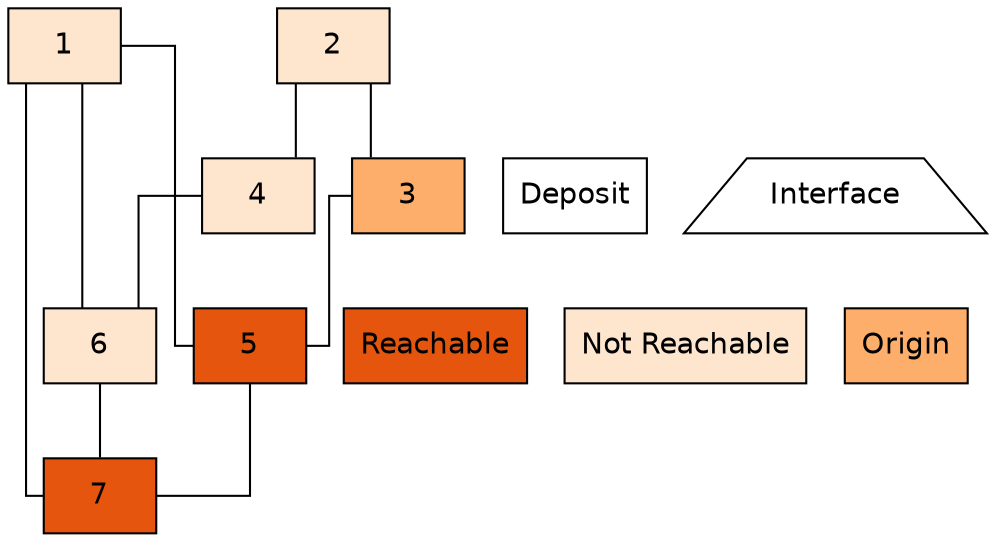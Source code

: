 digraph to_dot {
  style="";
  colorscheme=oranges3;
  dpi="";
  URL="http://www.tsdye.com";
  margin="";
  bgcolor="transparent";
  fontname=helvetica;
  fontsize=14;
  fontcolor="/x11/black";
  splines=ortho;
  page="";
  size="";
  ratio="";
  label="";
  labelloc=t;
  "1" [shape=box] [label="1"] [style=filled] [fontname=helvetica] [fontsize=14] [colorscheme=oranges3] [color="/x11/black"] [fillcolor=1] [fontcolor="/x11/black"] [URL="http://www.tsdye.com"];
  "2" [shape=box] [label="2"] [style=filled] [fontname=helvetica] [fontsize=14] [colorscheme=oranges3] [color="/x11/black"] [fillcolor=1] [fontcolor="/x11/black"] [URL="http://www.tsdye.com"];
  "3" [shape=box] [label="3"] [style=filled] [fontname=helvetica] [fontsize=14] [colorscheme=oranges3] [color="/x11/black"] [fillcolor=2] [fontcolor="/x11/black"] [URL="http://www.tsdye.com"];
  "4" [shape=box] [label="4"] [style=filled] [fontname=helvetica] [fontsize=14] [colorscheme=oranges3] [color="/x11/black"] [fillcolor=1] [fontcolor="/x11/black"] [URL="http://www.tsdye.com"];
  "5" [shape=box] [label="5"] [style=filled] [fontname=helvetica] [fontsize=14] [colorscheme=oranges3] [color="/x11/black"] [fillcolor=3] [fontcolor="/x11/black"] [URL="http://www.tsdye.com"];
  "6" [shape=box] [label="6"] [style=filled] [fontname=helvetica] [fontsize=14] [colorscheme=oranges3] [color="/x11/black"] [fillcolor=1] [fontcolor="/x11/black"] [URL="http://www.tsdye.com"];
  "7" [shape=box] [label="7"] [style=filled] [fontname=helvetica] [fontsize=14] [colorscheme=oranges3] [color="/x11/black"] [fillcolor=3] [fontcolor="/x11/black"] [URL="http://www.tsdye.com"];
  "REACHABLE" [shape=box] [label="Reachable"] [style=filled] [fontname=helvetica] [fontsize=14] [colorscheme=oranges3] [color="/x11/black"] [fillcolor=3] [fontcolor="/x11/black"] [URL="http://www.tsdye.com"];
  "NOT-REACHABLE" [shape=box] [label="Not Reachable"] [style=filled] [fontname=helvetica] [fontsize=14] [colorscheme=oranges3] [color="/x11/black"] [fillcolor=1] [fontcolor="/x11/black"] [URL="http://www.tsdye.com"];
  "ORIGIN" [shape=box] [label="Origin"] [style=filled] [fontname=helvetica] [fontsize=14] [colorscheme=oranges3] [color="/x11/black"] [fillcolor=2] [fontcolor="/x11/black"] [URL="http://www.tsdye.com"];
  "DEPOSIT" [shape=box] [label="Deposit"] [style=filled] [fontname=helvetica] [fontsize=14] [colorscheme=oranges3] [color="/x11/black"] [fillcolor="/x11/white"] [fontcolor="/x11/black"] [URL="http://www.tsdye.com"];
  "INTERFACE" [shape=trapezium] [label="Interface"] [style=filled] [fontname=helvetica] [fontsize=14] [colorscheme=oranges3] [color="/x11/black"] [fillcolor="/x11/white"] [fontcolor="/x11/black"] [URL="http://www.tsdye.com"];
 "1" -> "5"  [style=solid] [arrowhead=none] [colorscheme=oranges3] [color="/x11/black"] [fontname=helvetica] [fontsize=14] [fontcolor="/x11/black"] [URL="nil"];
 "1" -> "6"  [style=solid] [arrowhead=none] [colorscheme=oranges3] [color="/x11/black"] [fontname=helvetica] [fontsize=14] [fontcolor="/x11/black"] [URL="nil"];
 "1" -> "7"  [style=solid] [arrowhead=none] [colorscheme=oranges3] [color="/x11/black"] [fontname=helvetica] [fontsize=14] [fontcolor="/x11/black"] [URL="nil"];
 "2" -> "3"  [style=solid] [arrowhead=none] [colorscheme=oranges3] [color="/x11/black"] [fontname=helvetica] [fontsize=14] [fontcolor="/x11/black"] [URL="nil"];
 "2" -> "4"  [style=solid] [arrowhead=none] [colorscheme=oranges3] [color="/x11/black"] [fontname=helvetica] [fontsize=14] [fontcolor="/x11/black"] [URL="nil"];
 "3" -> "5"  [style=solid] [arrowhead=none] [colorscheme=oranges3] [color="/x11/black"] [fontname=helvetica] [fontsize=14] [fontcolor="/x11/black"] [URL="nil"];
 "4" -> "6"  [style=solid] [arrowhead=none] [colorscheme=oranges3] [color="/x11/black"] [fontname=helvetica] [fontsize=14] [fontcolor="/x11/black"] [URL="nil"];
 "6" -> "7"  [style=solid] [arrowhead=none] [colorscheme=oranges3] [color="/x11/black"] [fontname=helvetica] [fontsize=14] [fontcolor="/x11/black"] [URL="nil"];
 "5" -> "7"  [style=solid] [arrowhead=none] [colorscheme=oranges3] [color="/x11/black"] [fontname=helvetica] [fontsize=14] [fontcolor="/x11/black"] [URL="nil"];
{rank=sink; "7"; }
{rank=source; "2"; }
{rank=source; "1"; }
}
